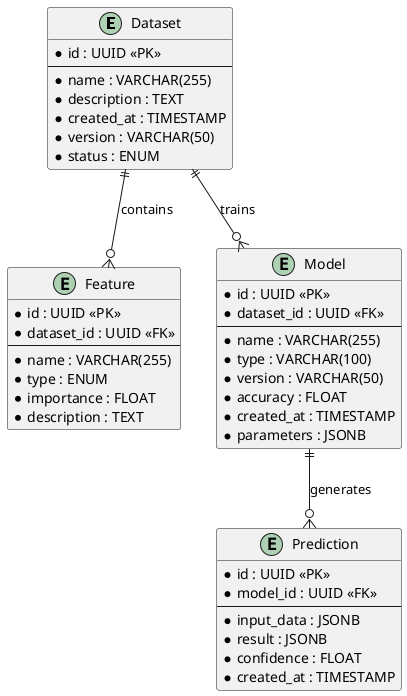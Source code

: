 @startuml "Classifier Data Model"

' Define entities
entity "Dataset" as dataset {
  * id : UUID <<PK>>
  --
  * name : VARCHAR(255)
  * description : TEXT
  * created_at : TIMESTAMP
  * version : VARCHAR(50)
  * status : ENUM
}

entity "Feature" as feature {
  * id : UUID <<PK>>
  * dataset_id : UUID <<FK>>
  --
  * name : VARCHAR(255)
  * type : ENUM
  * importance : FLOAT
  * description : TEXT
}

entity "Model" as model {
  * id : UUID <<PK>>
  * dataset_id : UUID <<FK>>
  --
  * name : VARCHAR(255)
  * type : VARCHAR(100)
  * version : VARCHAR(50)
  * accuracy : FLOAT
  * created_at : TIMESTAMP
  * parameters : JSONB
}

entity "Prediction" as prediction {
  * id : UUID <<PK>>
  * model_id : UUID <<FK>>
  --
  * input_data : JSONB
  * result : JSONB
  * confidence : FLOAT
  * created_at : TIMESTAMP
}

' Define relationships
dataset ||--o{ feature : contains
dataset ||--o{ model : trains
model ||--o{ prediction : generates

@enduml